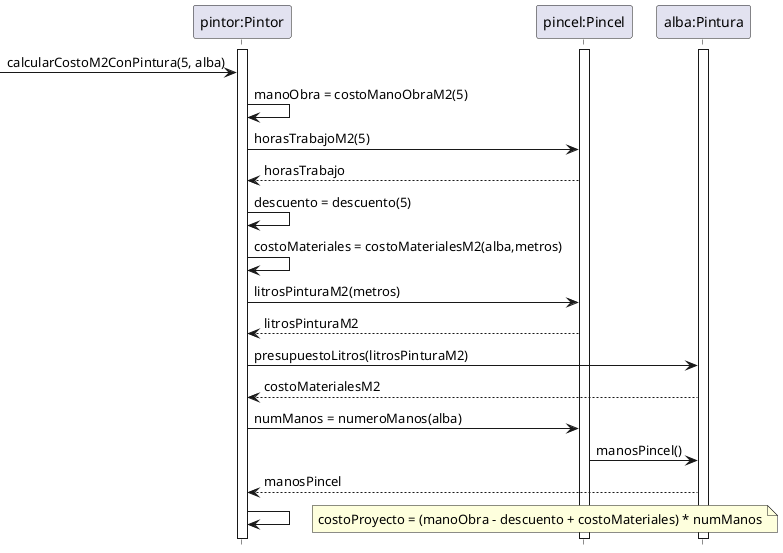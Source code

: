 @startuml calcularCostoM2ConPintura
    hide footbox
    skinparam classAttributeIconSize 0

    activate "pintor:Pintor"
    activate "pincel:Pincel"
    activate "alba:Pintura"

    -> "pintor:Pintor": calcularCostoM2ConPintura(5, alba)
    
    "pintor:Pintor" -> "pintor:Pintor": manoObra = costoManoObraM2(5)
    "pintor:Pintor" -> "pincel:Pincel": horasTrabajoM2(5)
    "pincel:Pincel" --> "pintor:Pintor": horasTrabajo

    "pintor:Pintor" -> "pintor:Pintor": descuento = descuento(5)

    "pintor:Pintor" -> "pintor:Pintor": costoMateriales = costoMaterialesM2(alba,metros)
    "pintor:Pintor" -> "pincel:Pincel": litrosPinturaM2(metros)
    "pincel:Pincel" --> "pintor:Pintor": litrosPinturaM2
    "pintor:Pintor" -> "alba:Pintura": presupuestoLitros(litrosPinturaM2)
    "alba:Pintura" --> "pintor:Pintor": costoMaterialesM2

    "pintor:Pintor" -> "pincel:Pincel": numManos = numeroManos(alba)
    "pincel:Pincel" -> "alba:Pintura": manosPincel()
    "alba:Pintura" --> "pintor:Pintor": manosPincel

    "pintor:Pintor" -> "pintor:Pintor"
    note right: costoProyecto = (manoObra - descuento + costoMateriales) * numManos

@enduml